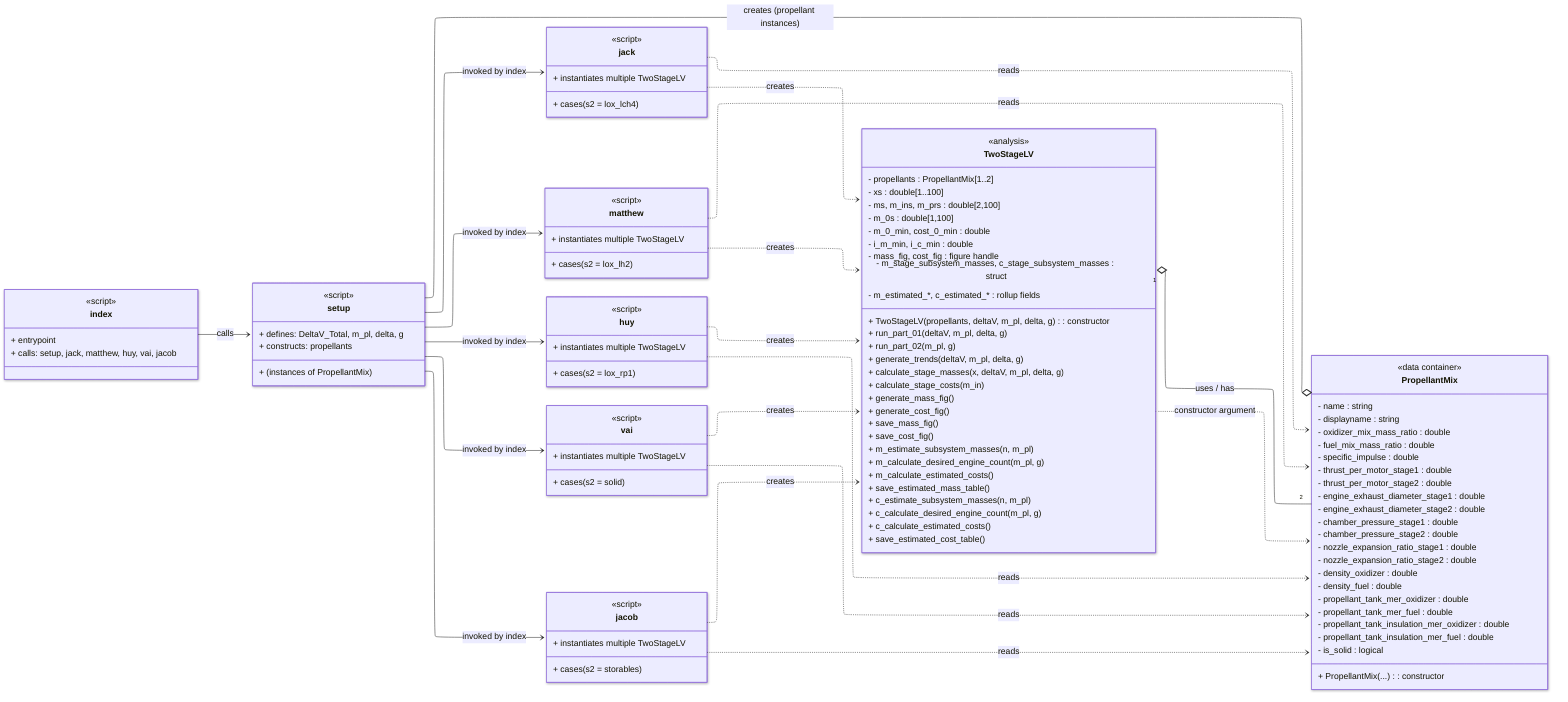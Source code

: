 ---
config:
  look: neo
  layout: elk
---
classDiagram
  direction LR
    class PropellantMix {
        <<data container>>
        - name : string
        - displayname : string
        - oxidizer_mix_mass_ratio : double
        - fuel_mix_mass_ratio : double
        - specific_impulse : double
        - thrust_per_motor_stage1 : double
        - thrust_per_motor_stage2 : double
        - engine_exhaust_diameter_stage1 : double
        - engine_exhaust_diameter_stage2 : double
        - chamber_pressure_stage1 : double
        - chamber_pressure_stage2 : double
        - nozzle_expansion_ratio_stage1 : double
        - nozzle_expansion_ratio_stage2 : double
        - density_oxidizer : double
        - density_fuel : double
        - propellant_tank_mer_oxidizer : double
        - propellant_tank_mer_fuel : double
        - propellant_tank_insulation_mer_oxidizer : double
        - propellant_tank_insulation_mer_fuel : double
        - is_solid : logical
        + PropellantMix(...)  : constructor
    }
    class TwoStageLV {
        <<analysis>>
        - propellants : PropellantMix[1..2]
        - xs : double[1..100]
        - ms, m_ins, m_prs : double[2,100]
        - m_0s : double[1,100]
        - m_0_min, cost_0_min : double
        - i_m_min, i_c_min : double
        - mass_fig, cost_fig : figure handle
        - m_stage_subsystem_masses, c_stage_subsystem_masses : struct
        - m_estimated_*, c_estimated_* : rollup fields
        + TwoStageLV(propellants, deltaV, m_pl, delta, g) : constructor
        + run_part_01(deltaV, m_pl, delta, g)
        + run_part_02(m_pl, g)
        + generate_trends(deltaV, m_pl, delta, g)
        + calculate_stage_masses(x, deltaV, m_pl, delta, g)
        + calculate_stage_costs(m_in)
        + generate_mass_fig()
        + generate_cost_fig()
        + save_mass_fig()
        + save_cost_fig()
        + m_estimate_subsystem_masses(n, m_pl)
        + m_calculate_desired_engine_count(m_pl, g)
        + m_calculate_estimated_costs()
        + save_estimated_mass_table()
        + c_estimate_subsystem_masses(n, m_pl)
        + c_calculate_desired_engine_count(m_pl, g)
        + c_calculate_estimated_costs()
        + save_estimated_cost_table()
    }
    TwoStageLV "1" o-- "2" PropellantMix : uses / has
    class index {
        <<script>>
        + entrypoint
        + calls: setup, jack, matthew, huy, vai, jacob
    }
    class setup {
        <<script>>
        + defines: DeltaV_Total, m_pl, delta, g
        + constructs: propellants
        + (instances of PropellantMix)
    }
    class jack {
        <<script>>
        + instantiates multiple TwoStageLV
        + cases (s2 = lox_lch4)
    }
    class matthew {
        <<script>>
        + instantiates multiple TwoStageLV
        + cases (s2 = lox_lh2)
    }
    class huy {
        <<script>>
        + instantiates multiple TwoStageLV
        + cases (s2 = lox_rp1)
    }
    class vai {
        <<script>>
        + instantiates multiple TwoStageLV
        + cases (s2 = solid)
    }
    class jacob {
        <<script>>
        + instantiates multiple TwoStageLV
        + cases (s2 = storables)
    }
    index --> setup : calls
    setup --o PropellantMix : creates (propellant instances)
    jack ..> PropellantMix : reads
    jack ..> TwoStageLV : creates
    matthew ..> PropellantMix : reads
    matthew ..> TwoStageLV : creates
    huy ..> PropellantMix : reads
    huy ..> TwoStageLV : creates
    vai ..> PropellantMix : reads
    vai ..> TwoStageLV : creates
    jacob ..> PropellantMix : reads
    jacob ..> TwoStageLV : creates
    PropellantMix <.. TwoStageLV : constructor argument
    setup --> jack : invoked by index
    setup --> matthew : invoked by index
    setup --> huy : invoked by index
    setup --> vai : invoked by index
    setup --> jacob : invoked by index